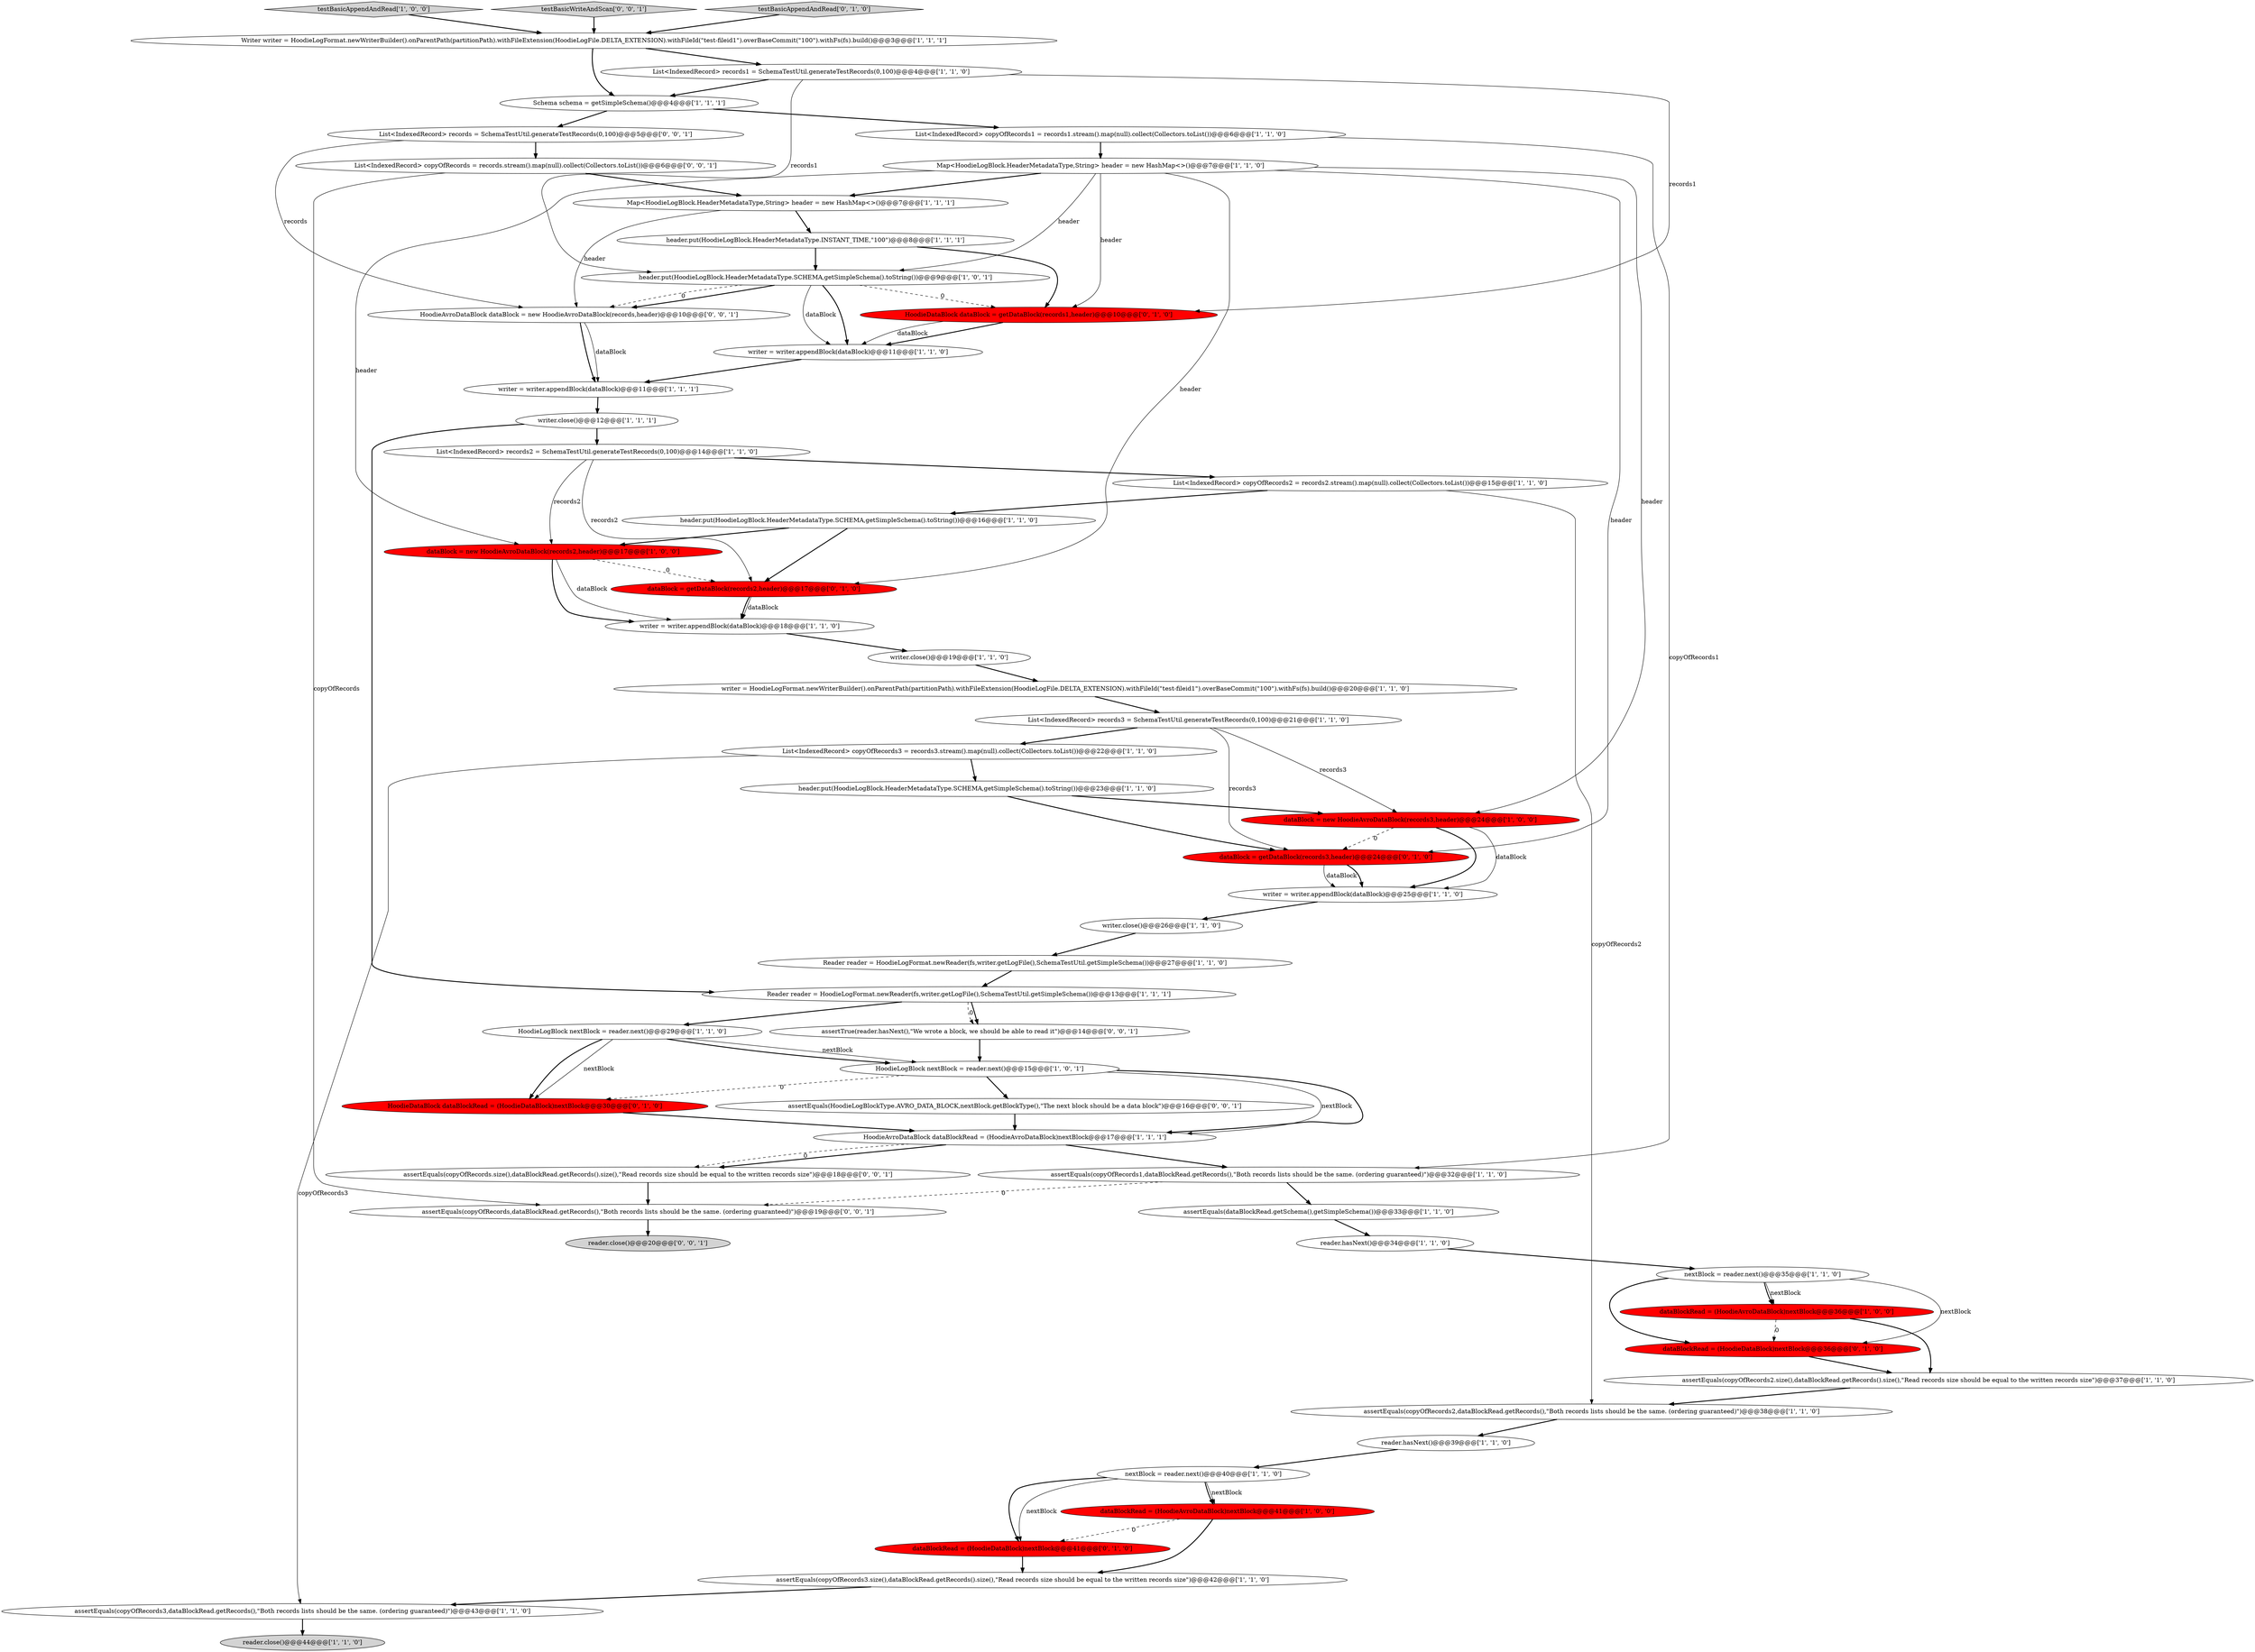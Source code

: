 digraph {
1 [style = filled, label = "header.put(HoodieLogBlock.HeaderMetadataType.SCHEMA,getSimpleSchema().toString())@@@23@@@['1', '1', '0']", fillcolor = white, shape = ellipse image = "AAA0AAABBB1BBB"];
37 [style = filled, label = "testBasicAppendAndRead['1', '0', '0']", fillcolor = lightgray, shape = diamond image = "AAA0AAABBB1BBB"];
25 [style = filled, label = "writer.close()@@@12@@@['1', '1', '1']", fillcolor = white, shape = ellipse image = "AAA0AAABBB1BBB"];
9 [style = filled, label = "dataBlock = new HoodieAvroDataBlock(records2,header)@@@17@@@['1', '0', '0']", fillcolor = red, shape = ellipse image = "AAA1AAABBB1BBB"];
56 [style = filled, label = "HoodieAvroDataBlock dataBlock = new HoodieAvroDataBlock(records,header)@@@10@@@['0', '0', '1']", fillcolor = white, shape = ellipse image = "AAA0AAABBB3BBB"];
36 [style = filled, label = "assertEquals(copyOfRecords2.size(),dataBlockRead.getRecords().size(),\"Read records size should be equal to the written records size\")@@@37@@@['1', '1', '0']", fillcolor = white, shape = ellipse image = "AAA0AAABBB1BBB"];
41 [style = filled, label = "reader.hasNext()@@@34@@@['1', '1', '0']", fillcolor = white, shape = ellipse image = "AAA0AAABBB1BBB"];
8 [style = filled, label = "Schema schema = getSimpleSchema()@@@4@@@['1', '1', '1']", fillcolor = white, shape = ellipse image = "AAA0AAABBB1BBB"];
26 [style = filled, label = "List<IndexedRecord> copyOfRecords2 = records2.stream().map(null).collect(Collectors.toList())@@@15@@@['1', '1', '0']", fillcolor = white, shape = ellipse image = "AAA0AAABBB1BBB"];
47 [style = filled, label = "dataBlockRead = (HoodieDataBlock)nextBlock@@@36@@@['0', '1', '0']", fillcolor = red, shape = ellipse image = "AAA1AAABBB2BBB"];
35 [style = filled, label = "writer = writer.appendBlock(dataBlock)@@@25@@@['1', '1', '0']", fillcolor = white, shape = ellipse image = "AAA0AAABBB1BBB"];
16 [style = filled, label = "nextBlock = reader.next()@@@35@@@['1', '1', '0']", fillcolor = white, shape = ellipse image = "AAA0AAABBB1BBB"];
19 [style = filled, label = "assertEquals(copyOfRecords3.size(),dataBlockRead.getRecords().size(),\"Read records size should be equal to the written records size\")@@@42@@@['1', '1', '0']", fillcolor = white, shape = ellipse image = "AAA0AAABBB1BBB"];
13 [style = filled, label = "Map<HoodieLogBlock.HeaderMetadataType,String> header = new HashMap<>()@@@7@@@['1', '1', '0']", fillcolor = white, shape = ellipse image = "AAA0AAABBB1BBB"];
46 [style = filled, label = "dataBlock = getDataBlock(records2,header)@@@17@@@['0', '1', '0']", fillcolor = red, shape = ellipse image = "AAA1AAABBB2BBB"];
21 [style = filled, label = "assertEquals(copyOfRecords2,dataBlockRead.getRecords(),\"Both records lists should be the same. (ordering guaranteed)\")@@@38@@@['1', '1', '0']", fillcolor = white, shape = ellipse image = "AAA0AAABBB1BBB"];
49 [style = filled, label = "HoodieDataBlock dataBlock = getDataBlock(records1,header)@@@10@@@['0', '1', '0']", fillcolor = red, shape = ellipse image = "AAA1AAABBB2BBB"];
15 [style = filled, label = "dataBlockRead = (HoodieAvroDataBlock)nextBlock@@@36@@@['1', '0', '0']", fillcolor = red, shape = ellipse image = "AAA1AAABBB1BBB"];
14 [style = filled, label = "HoodieLogBlock nextBlock = reader.next()@@@29@@@['1', '1', '0']", fillcolor = white, shape = ellipse image = "AAA0AAABBB1BBB"];
31 [style = filled, label = "assertEquals(dataBlockRead.getSchema(),getSimpleSchema())@@@33@@@['1', '1', '0']", fillcolor = white, shape = ellipse image = "AAA0AAABBB1BBB"];
32 [style = filled, label = "List<IndexedRecord> copyOfRecords1 = records1.stream().map(null).collect(Collectors.toList())@@@6@@@['1', '1', '0']", fillcolor = white, shape = ellipse image = "AAA0AAABBB1BBB"];
53 [style = filled, label = "reader.close()@@@20@@@['0', '0', '1']", fillcolor = lightgray, shape = ellipse image = "AAA0AAABBB3BBB"];
0 [style = filled, label = "writer = writer.appendBlock(dataBlock)@@@11@@@['1', '1', '0']", fillcolor = white, shape = ellipse image = "AAA0AAABBB1BBB"];
22 [style = filled, label = "List<IndexedRecord> records1 = SchemaTestUtil.generateTestRecords(0,100)@@@4@@@['1', '1', '0']", fillcolor = white, shape = ellipse image = "AAA0AAABBB1BBB"];
17 [style = filled, label = "Map<HoodieLogBlock.HeaderMetadataType,String> header = new HashMap<>()@@@7@@@['1', '1', '1']", fillcolor = white, shape = ellipse image = "AAA0AAABBB1BBB"];
20 [style = filled, label = "List<IndexedRecord> copyOfRecords3 = records3.stream().map(null).collect(Collectors.toList())@@@22@@@['1', '1', '0']", fillcolor = white, shape = ellipse image = "AAA0AAABBB1BBB"];
34 [style = filled, label = "reader.hasNext()@@@39@@@['1', '1', '0']", fillcolor = white, shape = ellipse image = "AAA0AAABBB1BBB"];
12 [style = filled, label = "dataBlockRead = (HoodieAvroDataBlock)nextBlock@@@41@@@['1', '0', '0']", fillcolor = red, shape = ellipse image = "AAA1AAABBB1BBB"];
28 [style = filled, label = "Reader reader = HoodieLogFormat.newReader(fs,writer.getLogFile(),SchemaTestUtil.getSimpleSchema())@@@13@@@['1', '1', '1']", fillcolor = white, shape = ellipse image = "AAA0AAABBB1BBB"];
38 [style = filled, label = "nextBlock = reader.next()@@@40@@@['1', '1', '0']", fillcolor = white, shape = ellipse image = "AAA0AAABBB1BBB"];
7 [style = filled, label = "assertEquals(copyOfRecords3,dataBlockRead.getRecords(),\"Both records lists should be the same. (ordering guaranteed)\")@@@43@@@['1', '1', '0']", fillcolor = white, shape = ellipse image = "AAA0AAABBB1BBB"];
11 [style = filled, label = "Reader reader = HoodieLogFormat.newReader(fs,writer.getLogFile(),SchemaTestUtil.getSimpleSchema())@@@27@@@['1', '1', '0']", fillcolor = white, shape = ellipse image = "AAA0AAABBB1BBB"];
24 [style = filled, label = "assertEquals(copyOfRecords1,dataBlockRead.getRecords(),\"Both records lists should be the same. (ordering guaranteed)\")@@@32@@@['1', '1', '0']", fillcolor = white, shape = ellipse image = "AAA0AAABBB1BBB"];
6 [style = filled, label = "reader.close()@@@44@@@['1', '1', '0']", fillcolor = lightgray, shape = ellipse image = "AAA0AAABBB1BBB"];
55 [style = filled, label = "List<IndexedRecord> copyOfRecords = records.stream().map(null).collect(Collectors.toList())@@@6@@@['0', '0', '1']", fillcolor = white, shape = ellipse image = "AAA0AAABBB3BBB"];
45 [style = filled, label = "dataBlockRead = (HoodieDataBlock)nextBlock@@@41@@@['0', '1', '0']", fillcolor = red, shape = ellipse image = "AAA1AAABBB2BBB"];
40 [style = filled, label = "Writer writer = HoodieLogFormat.newWriterBuilder().onParentPath(partitionPath).withFileExtension(HoodieLogFile.DELTA_EXTENSION).withFileId(\"test-fileid1\").overBaseCommit(\"100\").withFs(fs).build()@@@3@@@['1', '1', '1']", fillcolor = white, shape = ellipse image = "AAA0AAABBB1BBB"];
27 [style = filled, label = "writer = writer.appendBlock(dataBlock)@@@18@@@['1', '1', '0']", fillcolor = white, shape = ellipse image = "AAA0AAABBB1BBB"];
44 [style = filled, label = "HoodieDataBlock dataBlockRead = (HoodieDataBlock)nextBlock@@@30@@@['0', '1', '0']", fillcolor = red, shape = ellipse image = "AAA1AAABBB2BBB"];
54 [style = filled, label = "testBasicWriteAndScan['0', '0', '1']", fillcolor = lightgray, shape = diamond image = "AAA0AAABBB3BBB"];
5 [style = filled, label = "dataBlock = new HoodieAvroDataBlock(records3,header)@@@24@@@['1', '0', '0']", fillcolor = red, shape = ellipse image = "AAA1AAABBB1BBB"];
51 [style = filled, label = "assertTrue(reader.hasNext(),\"We wrote a block, we should be able to read it\")@@@14@@@['0', '0', '1']", fillcolor = white, shape = ellipse image = "AAA0AAABBB3BBB"];
42 [style = filled, label = "HoodieLogBlock nextBlock = reader.next()@@@15@@@['1', '0', '1']", fillcolor = white, shape = ellipse image = "AAA0AAABBB1BBB"];
48 [style = filled, label = "testBasicAppendAndRead['0', '1', '0']", fillcolor = lightgray, shape = diamond image = "AAA0AAABBB2BBB"];
10 [style = filled, label = "writer.close()@@@26@@@['1', '1', '0']", fillcolor = white, shape = ellipse image = "AAA0AAABBB1BBB"];
18 [style = filled, label = "header.put(HoodieLogBlock.HeaderMetadataType.SCHEMA,getSimpleSchema().toString())@@@16@@@['1', '1', '0']", fillcolor = white, shape = ellipse image = "AAA0AAABBB1BBB"];
30 [style = filled, label = "List<IndexedRecord> records3 = SchemaTestUtil.generateTestRecords(0,100)@@@21@@@['1', '1', '0']", fillcolor = white, shape = ellipse image = "AAA0AAABBB1BBB"];
43 [style = filled, label = "dataBlock = getDataBlock(records3,header)@@@24@@@['0', '1', '0']", fillcolor = red, shape = ellipse image = "AAA1AAABBB2BBB"];
52 [style = filled, label = "assertEquals(copyOfRecords,dataBlockRead.getRecords(),\"Both records lists should be the same. (ordering guaranteed)\")@@@19@@@['0', '0', '1']", fillcolor = white, shape = ellipse image = "AAA0AAABBB3BBB"];
39 [style = filled, label = "header.put(HoodieLogBlock.HeaderMetadataType.INSTANT_TIME,\"100\")@@@8@@@['1', '1', '1']", fillcolor = white, shape = ellipse image = "AAA0AAABBB1BBB"];
50 [style = filled, label = "List<IndexedRecord> records = SchemaTestUtil.generateTestRecords(0,100)@@@5@@@['0', '0', '1']", fillcolor = white, shape = ellipse image = "AAA0AAABBB3BBB"];
57 [style = filled, label = "assertEquals(HoodieLogBlockType.AVRO_DATA_BLOCK,nextBlock.getBlockType(),\"The next block should be a data block\")@@@16@@@['0', '0', '1']", fillcolor = white, shape = ellipse image = "AAA0AAABBB3BBB"];
2 [style = filled, label = "List<IndexedRecord> records2 = SchemaTestUtil.generateTestRecords(0,100)@@@14@@@['1', '1', '0']", fillcolor = white, shape = ellipse image = "AAA0AAABBB1BBB"];
58 [style = filled, label = "assertEquals(copyOfRecords.size(),dataBlockRead.getRecords().size(),\"Read records size should be equal to the written records size\")@@@18@@@['0', '0', '1']", fillcolor = white, shape = ellipse image = "AAA0AAABBB3BBB"];
33 [style = filled, label = "HoodieAvroDataBlock dataBlockRead = (HoodieAvroDataBlock)nextBlock@@@17@@@['1', '1', '1']", fillcolor = white, shape = ellipse image = "AAA0AAABBB1BBB"];
29 [style = filled, label = "header.put(HoodieLogBlock.HeaderMetadataType.SCHEMA,getSimpleSchema().toString())@@@9@@@['1', '0', '1']", fillcolor = white, shape = ellipse image = "AAA0AAABBB1BBB"];
3 [style = filled, label = "writer.close()@@@19@@@['1', '1', '0']", fillcolor = white, shape = ellipse image = "AAA0AAABBB1BBB"];
23 [style = filled, label = "writer = writer.appendBlock(dataBlock)@@@11@@@['1', '1', '1']", fillcolor = white, shape = ellipse image = "AAA0AAABBB1BBB"];
4 [style = filled, label = "writer = HoodieLogFormat.newWriterBuilder().onParentPath(partitionPath).withFileExtension(HoodieLogFile.DELTA_EXTENSION).withFileId(\"test-fileid1\").overBaseCommit(\"100\").withFs(fs).build()@@@20@@@['1', '1', '0']", fillcolor = white, shape = ellipse image = "AAA0AAABBB1BBB"];
1->5 [style = bold, label=""];
14->42 [style = solid, label="nextBlock"];
55->17 [style = bold, label=""];
2->26 [style = bold, label=""];
17->56 [style = solid, label="header"];
30->20 [style = bold, label=""];
57->33 [style = bold, label=""];
29->0 [style = bold, label=""];
38->12 [style = bold, label=""];
13->9 [style = solid, label="header"];
49->0 [style = bold, label=""];
29->56 [style = bold, label=""];
46->27 [style = solid, label="dataBlock"];
3->4 [style = bold, label=""];
43->35 [style = solid, label="dataBlock"];
28->14 [style = bold, label=""];
22->8 [style = bold, label=""];
13->17 [style = bold, label=""];
43->35 [style = bold, label=""];
50->55 [style = bold, label=""];
29->56 [style = dashed, label="0"];
39->49 [style = bold, label=""];
24->52 [style = dashed, label="0"];
40->22 [style = bold, label=""];
38->12 [style = solid, label="nextBlock"];
18->46 [style = bold, label=""];
35->10 [style = bold, label=""];
9->46 [style = dashed, label="0"];
39->29 [style = bold, label=""];
10->11 [style = bold, label=""];
11->28 [style = bold, label=""];
23->25 [style = bold, label=""];
25->28 [style = bold, label=""];
38->45 [style = bold, label=""];
25->2 [style = bold, label=""];
0->23 [style = bold, label=""];
5->43 [style = dashed, label="0"];
17->39 [style = bold, label=""];
7->6 [style = bold, label=""];
22->49 [style = solid, label="records1"];
18->9 [style = bold, label=""];
31->41 [style = bold, label=""];
56->23 [style = bold, label=""];
2->9 [style = solid, label="records2"];
13->46 [style = solid, label="header"];
56->23 [style = solid, label="dataBlock"];
34->38 [style = bold, label=""];
51->42 [style = bold, label=""];
47->36 [style = bold, label=""];
33->58 [style = bold, label=""];
55->52 [style = solid, label="copyOfRecords"];
15->36 [style = bold, label=""];
32->24 [style = solid, label="copyOfRecords1"];
38->45 [style = solid, label="nextBlock"];
54->40 [style = bold, label=""];
12->45 [style = dashed, label="0"];
21->34 [style = bold, label=""];
14->42 [style = bold, label=""];
44->33 [style = bold, label=""];
2->46 [style = solid, label="records2"];
20->1 [style = bold, label=""];
42->33 [style = solid, label="nextBlock"];
28->51 [style = dashed, label="0"];
9->27 [style = bold, label=""];
13->43 [style = solid, label="header"];
24->31 [style = bold, label=""];
42->57 [style = bold, label=""];
33->24 [style = bold, label=""];
5->35 [style = solid, label="dataBlock"];
8->50 [style = bold, label=""];
41->16 [style = bold, label=""];
29->0 [style = solid, label="dataBlock"];
30->5 [style = solid, label="records3"];
33->58 [style = dashed, label="0"];
5->35 [style = bold, label=""];
13->49 [style = solid, label="header"];
50->56 [style = solid, label="records"];
49->0 [style = solid, label="dataBlock"];
16->15 [style = bold, label=""];
52->53 [style = bold, label=""];
8->32 [style = bold, label=""];
16->47 [style = bold, label=""];
26->21 [style = solid, label="copyOfRecords2"];
1->43 [style = bold, label=""];
15->47 [style = dashed, label="0"];
9->27 [style = solid, label="dataBlock"];
27->3 [style = bold, label=""];
22->29 [style = solid, label="records1"];
42->33 [style = bold, label=""];
14->44 [style = solid, label="nextBlock"];
28->51 [style = bold, label=""];
20->7 [style = solid, label="copyOfRecords3"];
14->44 [style = bold, label=""];
13->5 [style = solid, label="header"];
13->29 [style = solid, label="header"];
48->40 [style = bold, label=""];
42->44 [style = dashed, label="0"];
36->21 [style = bold, label=""];
4->30 [style = bold, label=""];
16->15 [style = solid, label="nextBlock"];
45->19 [style = bold, label=""];
46->27 [style = bold, label=""];
29->49 [style = dashed, label="0"];
58->52 [style = bold, label=""];
32->13 [style = bold, label=""];
12->19 [style = bold, label=""];
16->47 [style = solid, label="nextBlock"];
19->7 [style = bold, label=""];
37->40 [style = bold, label=""];
40->8 [style = bold, label=""];
26->18 [style = bold, label=""];
30->43 [style = solid, label="records3"];
}
